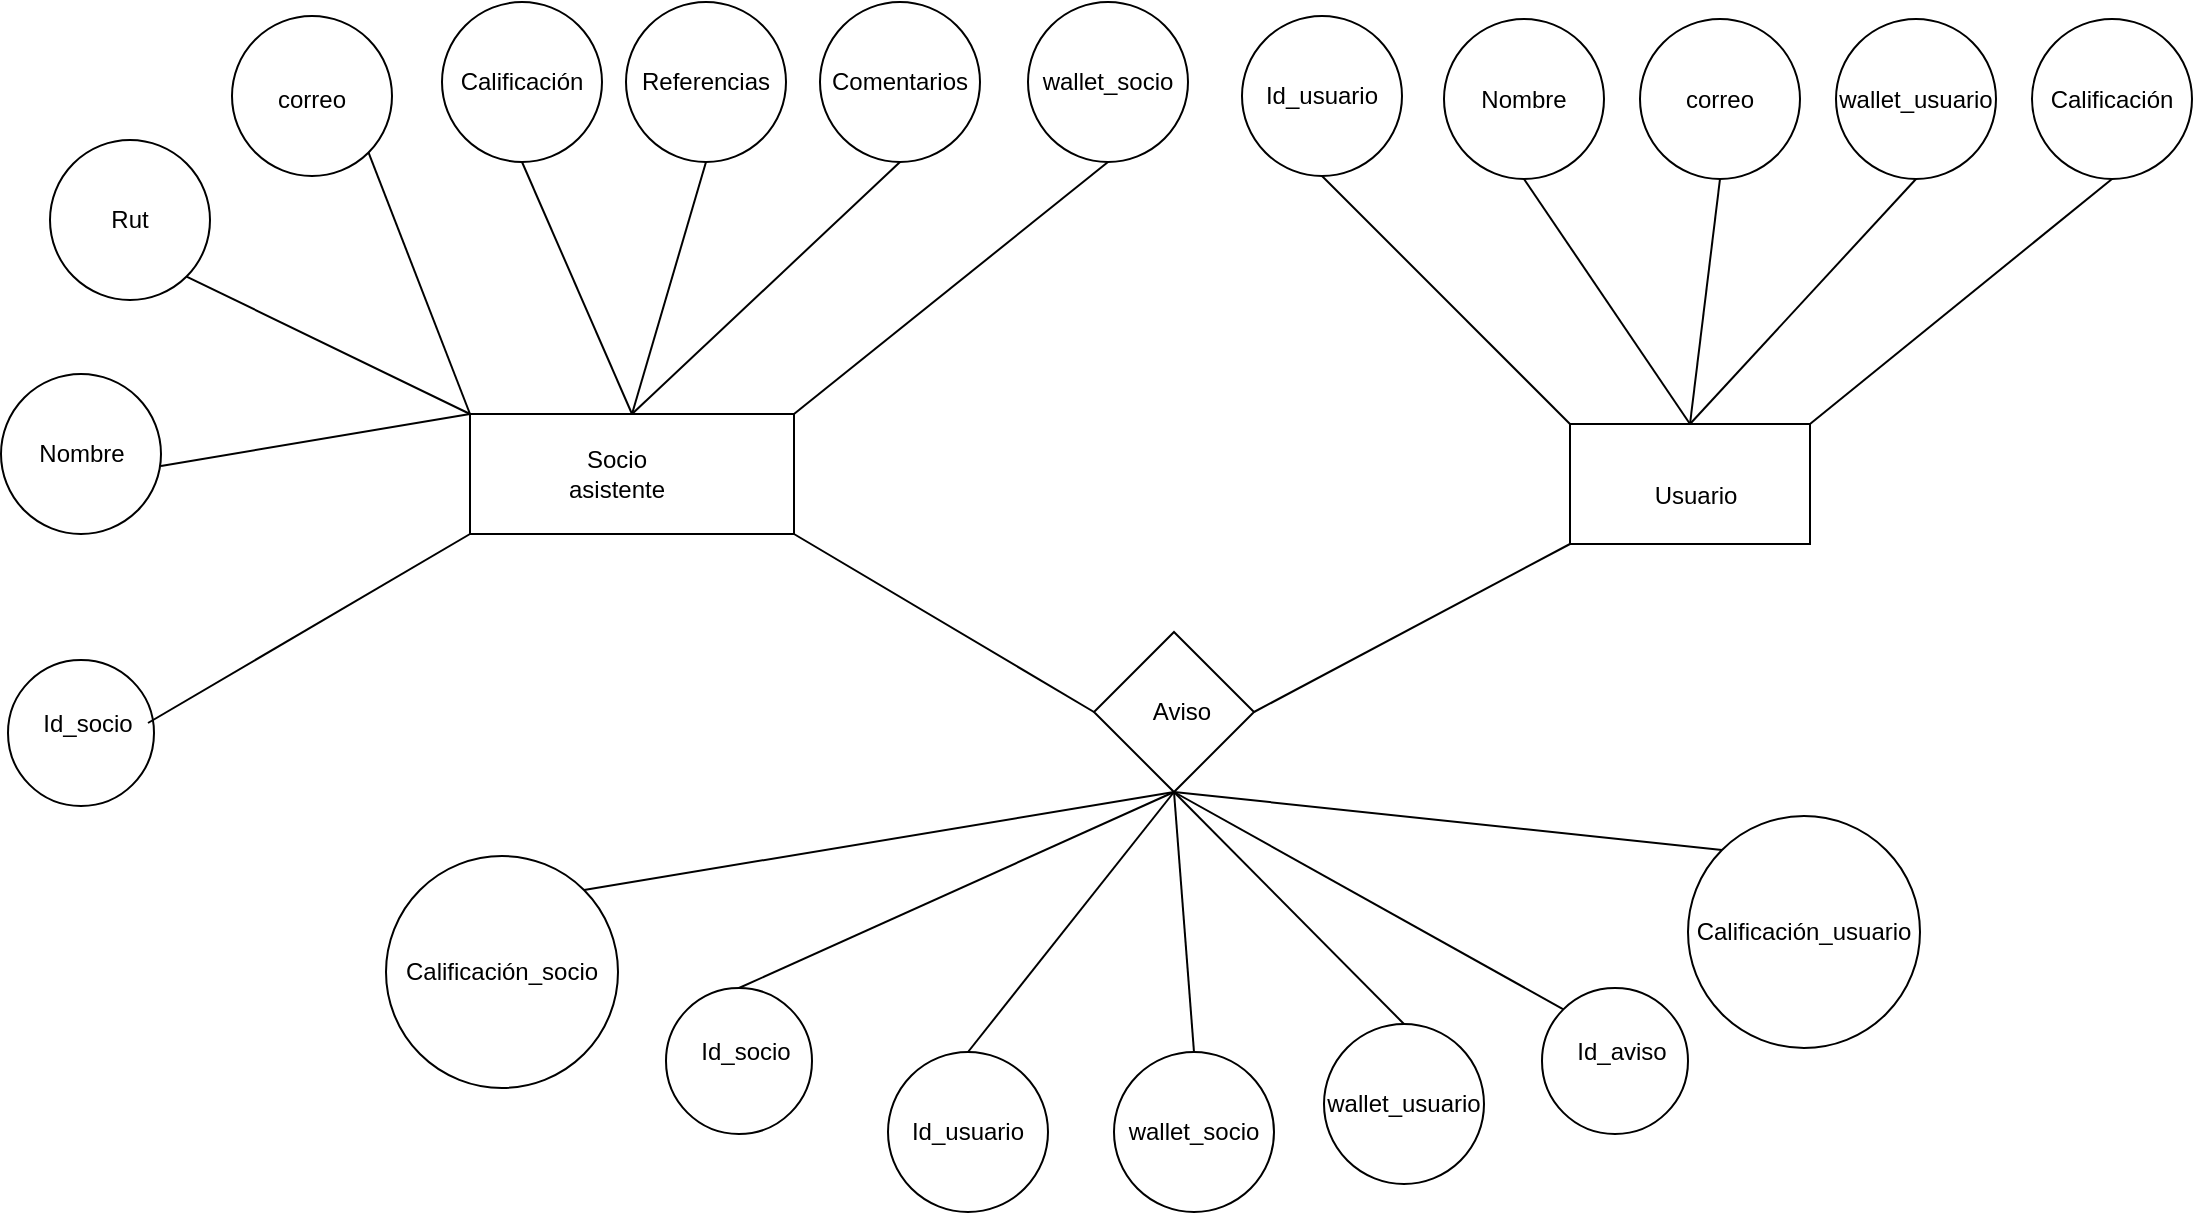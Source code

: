 <mxfile version="18.2.0" type="device" pages="3"><diagram id="zFGCB2-EuM0y7BqK65ce" name="Modelo conceptual"><mxGraphModel dx="1038" dy="551" grid="1" gridSize="7" guides="1" tooltips="1" connect="1" arrows="1" fold="1" page="1" pageScale="1" pageWidth="1169" pageHeight="827" math="0" shadow="0"><root><mxCell id="0"/><mxCell id="1" parent="0"/><mxCell id="Km9PcUhQayoPSk5Tn_w8-1" value="" style="rounded=0;whiteSpace=wrap;html=1;" parent="1" vertex="1"><mxGeometry x="280" y="213" width="162" height="60" as="geometry"/></mxCell><mxCell id="Km9PcUhQayoPSk5Tn_w8-2" value="Socio asistente" style="text;html=1;strokeColor=none;fillColor=none;align=center;verticalAlign=middle;whiteSpace=wrap;rounded=0;" parent="1" vertex="1"><mxGeometry x="329" y="228" width="49" height="30" as="geometry"/></mxCell><mxCell id="Km9PcUhQayoPSk5Tn_w8-3" value="" style="rounded=0;whiteSpace=wrap;html=1;" parent="1" vertex="1"><mxGeometry x="830" y="218" width="120" height="60" as="geometry"/></mxCell><mxCell id="Km9PcUhQayoPSk5Tn_w8-4" value="Usuario" style="text;html=1;strokeColor=none;fillColor=none;align=center;verticalAlign=middle;whiteSpace=wrap;rounded=0;" parent="1" vertex="1"><mxGeometry x="866" y="239" width="54" height="30" as="geometry"/></mxCell><mxCell id="Km9PcUhQayoPSk5Tn_w8-5" value="" style="rhombus;whiteSpace=wrap;html=1;" parent="1" vertex="1"><mxGeometry x="592" y="322" width="80" height="80" as="geometry"/></mxCell><mxCell id="Km9PcUhQayoPSk5Tn_w8-6" value="Aviso" style="text;html=1;strokeColor=none;fillColor=none;align=center;verticalAlign=middle;whiteSpace=wrap;rounded=0;" parent="1" vertex="1"><mxGeometry x="606" y="347" width="60" height="30" as="geometry"/></mxCell><mxCell id="Km9PcUhQayoPSk5Tn_w8-7" value="" style="ellipse;whiteSpace=wrap;html=1;aspect=fixed;" parent="1" vertex="1"><mxGeometry x="45.5" y="193" width="80" height="80" as="geometry"/></mxCell><mxCell id="Km9PcUhQayoPSk5Tn_w8-8" value="Nombre" style="text;html=1;strokeColor=none;fillColor=none;align=center;verticalAlign=middle;whiteSpace=wrap;rounded=0;" parent="1" vertex="1"><mxGeometry x="55.5" y="218" width="60" height="30" as="geometry"/></mxCell><mxCell id="Km9PcUhQayoPSk5Tn_w8-9" value="" style="ellipse;whiteSpace=wrap;html=1;aspect=fixed;" parent="1" vertex="1"><mxGeometry x="70" y="76" width="80" height="80" as="geometry"/></mxCell><mxCell id="Km9PcUhQayoPSk5Tn_w8-10" value="Rut" style="text;html=1;strokeColor=none;fillColor=none;align=center;verticalAlign=middle;whiteSpace=wrap;rounded=0;" parent="1" vertex="1"><mxGeometry x="80" y="101" width="60" height="30" as="geometry"/></mxCell><mxCell id="Km9PcUhQayoPSk5Tn_w8-11" value="" style="ellipse;whiteSpace=wrap;html=1;aspect=fixed;" parent="1" vertex="1"><mxGeometry x="49" y="336" width="73" height="73" as="geometry"/></mxCell><mxCell id="Km9PcUhQayoPSk5Tn_w8-12" value="Id_socio" style="text;html=1;strokeColor=none;fillColor=none;align=center;verticalAlign=middle;whiteSpace=wrap;rounded=0;" parent="1" vertex="1"><mxGeometry x="59" y="350" width="60" height="35" as="geometry"/></mxCell><mxCell id="Km9PcUhQayoPSk5Tn_w8-13" value="" style="ellipse;whiteSpace=wrap;html=1;aspect=fixed;" parent="1" vertex="1"><mxGeometry x="161" y="14" width="80" height="80" as="geometry"/></mxCell><mxCell id="Km9PcUhQayoPSk5Tn_w8-14" value="correo" style="text;html=1;strokeColor=none;fillColor=none;align=center;verticalAlign=middle;whiteSpace=wrap;rounded=0;" parent="1" vertex="1"><mxGeometry x="171" y="42" width="60" height="27" as="geometry"/></mxCell><mxCell id="Km9PcUhQayoPSk5Tn_w8-15" value="" style="ellipse;whiteSpace=wrap;html=1;aspect=fixed;" parent="1" vertex="1"><mxGeometry x="266" y="7" width="80" height="80" as="geometry"/></mxCell><mxCell id="Km9PcUhQayoPSk5Tn_w8-16" value="Calificación" style="text;html=1;strokeColor=none;fillColor=none;align=center;verticalAlign=middle;whiteSpace=wrap;rounded=0;" parent="1" vertex="1"><mxGeometry x="276" y="32" width="60" height="30" as="geometry"/></mxCell><mxCell id="Km9PcUhQayoPSk5Tn_w8-17" value="" style="ellipse;whiteSpace=wrap;html=1;aspect=fixed;" parent="1" vertex="1"><mxGeometry x="358" y="7" width="80" height="80" as="geometry"/></mxCell><mxCell id="Km9PcUhQayoPSk5Tn_w8-18" value="Referencias" style="text;html=1;strokeColor=none;fillColor=none;align=center;verticalAlign=middle;whiteSpace=wrap;rounded=0;" parent="1" vertex="1"><mxGeometry x="368" y="32" width="60" height="30" as="geometry"/></mxCell><mxCell id="Km9PcUhQayoPSk5Tn_w8-19" value="" style="ellipse;whiteSpace=wrap;html=1;aspect=fixed;" parent="1" vertex="1"><mxGeometry x="455" y="7" width="80" height="80" as="geometry"/></mxCell><mxCell id="Km9PcUhQayoPSk5Tn_w8-20" value="Comentarios" style="text;html=1;strokeColor=none;fillColor=none;align=center;verticalAlign=middle;whiteSpace=wrap;rounded=0;" parent="1" vertex="1"><mxGeometry x="465" y="32" width="60" height="30" as="geometry"/></mxCell><mxCell id="Km9PcUhQayoPSk5Tn_w8-21" value="" style="ellipse;whiteSpace=wrap;html=1;aspect=fixed;" parent="1" vertex="1"><mxGeometry x="666" y="14" width="80" height="80" as="geometry"/></mxCell><mxCell id="Km9PcUhQayoPSk5Tn_w8-22" value="Id_usuario" style="text;html=1;strokeColor=none;fillColor=none;align=center;verticalAlign=middle;whiteSpace=wrap;rounded=0;" parent="1" vertex="1"><mxGeometry x="676" y="39" width="60" height="30" as="geometry"/></mxCell><mxCell id="Km9PcUhQayoPSk5Tn_w8-23" value="" style="ellipse;whiteSpace=wrap;html=1;aspect=fixed;" parent="1" vertex="1"><mxGeometry x="767" y="15.5" width="80" height="80" as="geometry"/></mxCell><mxCell id="Km9PcUhQayoPSk5Tn_w8-24" value="Nombre" style="text;html=1;strokeColor=none;fillColor=none;align=center;verticalAlign=middle;whiteSpace=wrap;rounded=0;" parent="1" vertex="1"><mxGeometry x="777" y="40.5" width="60" height="30" as="geometry"/></mxCell><mxCell id="Km9PcUhQayoPSk5Tn_w8-25" value="" style="ellipse;whiteSpace=wrap;html=1;aspect=fixed;" parent="1" vertex="1"><mxGeometry x="865" y="15.5" width="80" height="80" as="geometry"/></mxCell><mxCell id="Km9PcUhQayoPSk5Tn_w8-26" value="correo" style="text;html=1;strokeColor=none;fillColor=none;align=center;verticalAlign=middle;whiteSpace=wrap;rounded=0;" parent="1" vertex="1"><mxGeometry x="875" y="40.5" width="60" height="30" as="geometry"/></mxCell><mxCell id="Km9PcUhQayoPSk5Tn_w8-27" value="" style="ellipse;whiteSpace=wrap;html=1;aspect=fixed;" parent="1" vertex="1"><mxGeometry x="559" y="7" width="80" height="80" as="geometry"/></mxCell><mxCell id="Km9PcUhQayoPSk5Tn_w8-28" value="wallet_socio" style="text;html=1;strokeColor=none;fillColor=none;align=center;verticalAlign=middle;whiteSpace=wrap;rounded=0;" parent="1" vertex="1"><mxGeometry x="569" y="32" width="60" height="30" as="geometry"/></mxCell><mxCell id="Km9PcUhQayoPSk5Tn_w8-29" value="" style="ellipse;whiteSpace=wrap;html=1;aspect=fixed;" parent="1" vertex="1"><mxGeometry x="963" y="15.5" width="80" height="80" as="geometry"/></mxCell><mxCell id="Km9PcUhQayoPSk5Tn_w8-30" value="wallet_usuario" style="text;html=1;strokeColor=none;fillColor=none;align=center;verticalAlign=middle;whiteSpace=wrap;rounded=0;" parent="1" vertex="1"><mxGeometry x="973" y="40.5" width="60" height="30" as="geometry"/></mxCell><mxCell id="Km9PcUhQayoPSk5Tn_w8-31" value="" style="ellipse;whiteSpace=wrap;html=1;aspect=fixed;" parent="1" vertex="1"><mxGeometry x="1061" y="15.5" width="80" height="80" as="geometry"/></mxCell><mxCell id="Km9PcUhQayoPSk5Tn_w8-32" value="Calificación" style="text;html=1;strokeColor=none;fillColor=none;align=center;verticalAlign=middle;whiteSpace=wrap;rounded=0;" parent="1" vertex="1"><mxGeometry x="1071" y="40.5" width="60" height="31" as="geometry"/></mxCell><mxCell id="Km9PcUhQayoPSk5Tn_w8-33" value="" style="endArrow=none;html=1;rounded=0;entryX=1;entryY=0.5;entryDx=0;entryDy=0;exitX=0;exitY=1;exitDx=0;exitDy=0;" parent="1" source="Km9PcUhQayoPSk5Tn_w8-3" target="Km9PcUhQayoPSk5Tn_w8-5" edge="1"><mxGeometry width="50" height="50" relative="1" as="geometry"><mxPoint x="553" y="456" as="sourcePoint"/><mxPoint x="603" y="406" as="targetPoint"/></mxGeometry></mxCell><mxCell id="Km9PcUhQayoPSk5Tn_w8-34" value="" style="endArrow=none;html=1;rounded=0;exitX=1;exitY=0.5;exitDx=0;exitDy=0;entryX=0;entryY=1;entryDx=0;entryDy=0;" parent="1" source="Km9PcUhQayoPSk5Tn_w8-12" target="Km9PcUhQayoPSk5Tn_w8-1" edge="1"><mxGeometry width="50" height="50" relative="1" as="geometry"><mxPoint x="210" y="274" as="sourcePoint"/><mxPoint x="260" y="224" as="targetPoint"/></mxGeometry></mxCell><mxCell id="Km9PcUhQayoPSk5Tn_w8-35" value="" style="endArrow=none;html=1;rounded=0;exitX=1;exitY=0.5;exitDx=0;exitDy=0;entryX=0;entryY=0;entryDx=0;entryDy=0;" parent="1" target="Km9PcUhQayoPSk5Tn_w8-1" edge="1"><mxGeometry width="50" height="50" relative="1" as="geometry"><mxPoint x="125.5" y="239" as="sourcePoint"/><mxPoint x="335.5" y="125.5" as="targetPoint"/></mxGeometry></mxCell><mxCell id="Km9PcUhQayoPSk5Tn_w8-36" value="" style="endArrow=none;html=1;rounded=0;exitX=1;exitY=1;exitDx=0;exitDy=0;entryX=0;entryY=0;entryDx=0;entryDy=0;" parent="1" source="Km9PcUhQayoPSk5Tn_w8-9" target="Km9PcUhQayoPSk5Tn_w8-1" edge="1"><mxGeometry width="50" height="50" relative="1" as="geometry"><mxPoint x="133.0" y="381.5" as="sourcePoint"/><mxPoint x="343" y="268" as="targetPoint"/></mxGeometry></mxCell><mxCell id="Km9PcUhQayoPSk5Tn_w8-37" value="" style="endArrow=none;html=1;rounded=0;exitX=1;exitY=1;exitDx=0;exitDy=0;entryX=0;entryY=0;entryDx=0;entryDy=0;" parent="1" source="Km9PcUhQayoPSk5Tn_w8-13" target="Km9PcUhQayoPSk5Tn_w8-1" edge="1"><mxGeometry width="50" height="50" relative="1" as="geometry"><mxPoint x="140.0" y="388.5" as="sourcePoint"/><mxPoint x="350" y="275" as="targetPoint"/></mxGeometry></mxCell><mxCell id="Km9PcUhQayoPSk5Tn_w8-39" value="" style="endArrow=none;html=1;rounded=0;exitX=0.5;exitY=1;exitDx=0;exitDy=0;entryX=0.5;entryY=0;entryDx=0;entryDy=0;" parent="1" source="Km9PcUhQayoPSk5Tn_w8-15" target="Km9PcUhQayoPSk5Tn_w8-1" edge="1"><mxGeometry width="50" height="50" relative="1" as="geometry"><mxPoint x="147.0" y="395.5" as="sourcePoint"/><mxPoint x="357" y="282" as="targetPoint"/></mxGeometry></mxCell><mxCell id="Km9PcUhQayoPSk5Tn_w8-40" value="" style="endArrow=none;html=1;rounded=0;exitX=0.5;exitY=0;exitDx=0;exitDy=0;entryX=0.5;entryY=1;entryDx=0;entryDy=0;" parent="1" source="Km9PcUhQayoPSk5Tn_w8-1" target="Km9PcUhQayoPSk5Tn_w8-17" edge="1"><mxGeometry width="50" height="50" relative="1" as="geometry"><mxPoint x="154.0" y="402.5" as="sourcePoint"/><mxPoint x="364" y="289" as="targetPoint"/></mxGeometry></mxCell><mxCell id="Km9PcUhQayoPSk5Tn_w8-41" value="" style="endArrow=none;html=1;rounded=0;exitX=0.5;exitY=0;exitDx=0;exitDy=0;entryX=0.5;entryY=1;entryDx=0;entryDy=0;" parent="1" source="Km9PcUhQayoPSk5Tn_w8-1" target="Km9PcUhQayoPSk5Tn_w8-19" edge="1"><mxGeometry width="50" height="50" relative="1" as="geometry"><mxPoint x="161.0" y="409.5" as="sourcePoint"/><mxPoint x="371" y="296" as="targetPoint"/></mxGeometry></mxCell><mxCell id="Km9PcUhQayoPSk5Tn_w8-42" value="" style="endArrow=none;html=1;rounded=0;exitX=1;exitY=0;exitDx=0;exitDy=0;entryX=0.5;entryY=1;entryDx=0;entryDy=0;" parent="1" source="Km9PcUhQayoPSk5Tn_w8-1" target="Km9PcUhQayoPSk5Tn_w8-27" edge="1"><mxGeometry width="50" height="50" relative="1" as="geometry"><mxPoint x="168.0" y="416.5" as="sourcePoint"/><mxPoint x="378" y="303" as="targetPoint"/></mxGeometry></mxCell><mxCell id="Km9PcUhQayoPSk5Tn_w8-43" value="" style="endArrow=none;html=1;rounded=0;exitX=0;exitY=0.5;exitDx=0;exitDy=0;entryX=1;entryY=1;entryDx=0;entryDy=0;" parent="1" source="Km9PcUhQayoPSk5Tn_w8-5" target="Km9PcUhQayoPSk5Tn_w8-1" edge="1"><mxGeometry width="50" height="50" relative="1" as="geometry"><mxPoint x="175.0" y="423.5" as="sourcePoint"/><mxPoint x="385" y="310" as="targetPoint"/></mxGeometry></mxCell><mxCell id="Km9PcUhQayoPSk5Tn_w8-45" value="" style="endArrow=none;html=1;rounded=0;exitX=0.5;exitY=1;exitDx=0;exitDy=0;entryX=1;entryY=0;entryDx=0;entryDy=0;" parent="1" source="Km9PcUhQayoPSk5Tn_w8-31" target="Km9PcUhQayoPSk5Tn_w8-3" edge="1"><mxGeometry width="50" height="50" relative="1" as="geometry"><mxPoint x="1088" y="238" as="sourcePoint"/><mxPoint x="1005" y="137" as="targetPoint"/></mxGeometry></mxCell><mxCell id="Km9PcUhQayoPSk5Tn_w8-46" value="" style="endArrow=none;html=1;rounded=0;exitX=0.5;exitY=1;exitDx=0;exitDy=0;entryX=0;entryY=0;entryDx=0;entryDy=0;" parent="1" source="Km9PcUhQayoPSk5Tn_w8-21" target="Km9PcUhQayoPSk5Tn_w8-3" edge="1"><mxGeometry width="50" height="50" relative="1" as="geometry"><mxPoint x="763" y="207" as="sourcePoint"/><mxPoint x="833" y="133" as="targetPoint"/></mxGeometry></mxCell><mxCell id="Km9PcUhQayoPSk5Tn_w8-47" value="" style="endArrow=none;html=1;rounded=0;exitX=0.5;exitY=1;exitDx=0;exitDy=0;entryX=0.5;entryY=0;entryDx=0;entryDy=0;" parent="1" source="Km9PcUhQayoPSk5Tn_w8-29" target="Km9PcUhQayoPSk5Tn_w8-3" edge="1"><mxGeometry width="50" height="50" relative="1" as="geometry"><mxPoint x="983" y="293" as="sourcePoint"/><mxPoint x="896" y="126" as="targetPoint"/></mxGeometry></mxCell><mxCell id="Km9PcUhQayoPSk5Tn_w8-48" value="" style="endArrow=none;html=1;rounded=0;exitX=0.5;exitY=1;exitDx=0;exitDy=0;entryX=0.5;entryY=0;entryDx=0;entryDy=0;" parent="1" source="Km9PcUhQayoPSk5Tn_w8-23" target="Km9PcUhQayoPSk5Tn_w8-3" edge="1"><mxGeometry width="50" height="50" relative="1" as="geometry"><mxPoint x="620" y="255" as="sourcePoint"/><mxPoint x="537" y="154" as="targetPoint"/></mxGeometry></mxCell><mxCell id="Km9PcUhQayoPSk5Tn_w8-49" value="" style="endArrow=none;html=1;rounded=0;entryX=0.5;entryY=1;entryDx=0;entryDy=0;exitX=0.5;exitY=0;exitDx=0;exitDy=0;" parent="1" source="Km9PcUhQayoPSk5Tn_w8-3" target="Km9PcUhQayoPSk5Tn_w8-25" edge="1"><mxGeometry width="50" height="50" relative="1" as="geometry"><mxPoint x="890" y="126" as="sourcePoint"/><mxPoint x="558" as="targetPoint"/></mxGeometry></mxCell><mxCell id="Km9PcUhQayoPSk5Tn_w8-53" value="" style="ellipse;whiteSpace=wrap;html=1;aspect=fixed;" parent="1" vertex="1"><mxGeometry x="378" y="500" width="73" height="73" as="geometry"/></mxCell><mxCell id="Km9PcUhQayoPSk5Tn_w8-54" value="Id_socio" style="text;html=1;strokeColor=none;fillColor=none;align=center;verticalAlign=middle;whiteSpace=wrap;rounded=0;" parent="1" vertex="1"><mxGeometry x="388" y="514" width="60" height="35" as="geometry"/></mxCell><mxCell id="Km9PcUhQayoPSk5Tn_w8-57" value="" style="ellipse;whiteSpace=wrap;html=1;aspect=fixed;" parent="1" vertex="1"><mxGeometry x="489" y="532" width="80" height="80" as="geometry"/></mxCell><mxCell id="Km9PcUhQayoPSk5Tn_w8-58" value="Id_usuario" style="text;html=1;strokeColor=none;fillColor=none;align=center;verticalAlign=middle;whiteSpace=wrap;rounded=0;" parent="1" vertex="1"><mxGeometry x="499" y="557" width="60" height="30" as="geometry"/></mxCell><mxCell id="Km9PcUhQayoPSk5Tn_w8-59" value="" style="ellipse;whiteSpace=wrap;html=1;aspect=fixed;" parent="1" vertex="1"><mxGeometry x="602" y="532" width="80" height="80" as="geometry"/></mxCell><mxCell id="Km9PcUhQayoPSk5Tn_w8-60" value="wallet_socio" style="text;html=1;strokeColor=none;fillColor=none;align=center;verticalAlign=middle;whiteSpace=wrap;rounded=0;" parent="1" vertex="1"><mxGeometry x="612" y="557" width="60" height="30" as="geometry"/></mxCell><mxCell id="Km9PcUhQayoPSk5Tn_w8-63" value="" style="ellipse;whiteSpace=wrap;html=1;aspect=fixed;" parent="1" vertex="1"><mxGeometry x="707" y="518" width="80" height="80" as="geometry"/></mxCell><mxCell id="Km9PcUhQayoPSk5Tn_w8-64" value="wallet_usuario" style="text;html=1;strokeColor=none;fillColor=none;align=center;verticalAlign=middle;whiteSpace=wrap;rounded=0;" parent="1" vertex="1"><mxGeometry x="717" y="543" width="60" height="30" as="geometry"/></mxCell><mxCell id="Km9PcUhQayoPSk5Tn_w8-65" value="" style="ellipse;whiteSpace=wrap;html=1;aspect=fixed;" parent="1" vertex="1"><mxGeometry x="889" y="414" width="116" height="116" as="geometry"/></mxCell><mxCell id="Km9PcUhQayoPSk5Tn_w8-66" value="Calificación_usuario" style="text;html=1;strokeColor=none;fillColor=none;align=center;verticalAlign=middle;whiteSpace=wrap;rounded=0;" parent="1" vertex="1"><mxGeometry x="917" y="457" width="60" height="30" as="geometry"/></mxCell><mxCell id="Km9PcUhQayoPSk5Tn_w8-68" value="" style="ellipse;whiteSpace=wrap;html=1;aspect=fixed;" parent="1" vertex="1"><mxGeometry x="238" y="434" width="116" height="116" as="geometry"/></mxCell><mxCell id="Km9PcUhQayoPSk5Tn_w8-69" value="Calificación_socio" style="text;html=1;strokeColor=none;fillColor=none;align=center;verticalAlign=middle;whiteSpace=wrap;rounded=0;" parent="1" vertex="1"><mxGeometry x="266" y="477" width="60" height="30" as="geometry"/></mxCell><mxCell id="Km9PcUhQayoPSk5Tn_w8-71" value="" style="endArrow=none;html=1;rounded=0;exitX=0.5;exitY=1;exitDx=0;exitDy=0;entryX=1;entryY=0;entryDx=0;entryDy=0;" parent="1" source="Km9PcUhQayoPSk5Tn_w8-5" target="Km9PcUhQayoPSk5Tn_w8-68" edge="1"><mxGeometry width="50" height="50" relative="1" as="geometry"><mxPoint x="599" y="369" as="sourcePoint"/><mxPoint x="449" y="280" as="targetPoint"/></mxGeometry></mxCell><mxCell id="Km9PcUhQayoPSk5Tn_w8-72" value="" style="endArrow=none;html=1;rounded=0;exitX=0.5;exitY=1;exitDx=0;exitDy=0;entryX=0.5;entryY=0;entryDx=0;entryDy=0;" parent="1" source="Km9PcUhQayoPSk5Tn_w8-5" target="Km9PcUhQayoPSk5Tn_w8-53" edge="1"><mxGeometry width="50" height="50" relative="1" as="geometry"><mxPoint x="639" y="409" as="sourcePoint"/><mxPoint x="344.012" y="457.988" as="targetPoint"/></mxGeometry></mxCell><mxCell id="Km9PcUhQayoPSk5Tn_w8-73" value="" style="endArrow=none;html=1;rounded=0;exitX=0.5;exitY=1;exitDx=0;exitDy=0;entryX=0.5;entryY=0;entryDx=0;entryDy=0;" parent="1" source="Km9PcUhQayoPSk5Tn_w8-5" target="Km9PcUhQayoPSk5Tn_w8-57" edge="1"><mxGeometry width="50" height="50" relative="1" as="geometry"><mxPoint x="646" y="416" as="sourcePoint"/><mxPoint x="351.012" y="464.988" as="targetPoint"/></mxGeometry></mxCell><mxCell id="Km9PcUhQayoPSk5Tn_w8-74" value="" style="endArrow=none;html=1;rounded=0;exitX=0.5;exitY=1;exitDx=0;exitDy=0;entryX=0.5;entryY=0;entryDx=0;entryDy=0;" parent="1" source="Km9PcUhQayoPSk5Tn_w8-5" target="Km9PcUhQayoPSk5Tn_w8-59" edge="1"><mxGeometry width="50" height="50" relative="1" as="geometry"><mxPoint x="653" y="423" as="sourcePoint"/><mxPoint x="358.012" y="471.988" as="targetPoint"/></mxGeometry></mxCell><mxCell id="Km9PcUhQayoPSk5Tn_w8-75" value="" style="endArrow=none;html=1;rounded=0;exitX=0.5;exitY=1;exitDx=0;exitDy=0;entryX=0.5;entryY=0;entryDx=0;entryDy=0;" parent="1" source="Km9PcUhQayoPSk5Tn_w8-5" target="Km9PcUhQayoPSk5Tn_w8-63" edge="1"><mxGeometry width="50" height="50" relative="1" as="geometry"><mxPoint x="660" y="430" as="sourcePoint"/><mxPoint x="365.012" y="478.988" as="targetPoint"/></mxGeometry></mxCell><mxCell id="Km9PcUhQayoPSk5Tn_w8-76" value="" style="endArrow=none;html=1;rounded=0;exitX=0.5;exitY=1;exitDx=0;exitDy=0;entryX=0;entryY=0;entryDx=0;entryDy=0;" parent="1" source="Km9PcUhQayoPSk5Tn_w8-5" target="Km9PcUhQayoPSk5Tn_w8-65" edge="1"><mxGeometry width="50" height="50" relative="1" as="geometry"><mxPoint x="667" y="437" as="sourcePoint"/><mxPoint x="372.012" y="485.988" as="targetPoint"/></mxGeometry></mxCell><mxCell id="xIq8UvegGmkgkSqI7bX8-1" value="" style="ellipse;whiteSpace=wrap;html=1;aspect=fixed;" parent="1" vertex="1"><mxGeometry x="816" y="500" width="73" height="73" as="geometry"/></mxCell><mxCell id="xIq8UvegGmkgkSqI7bX8-2" value="Id_aviso" style="text;html=1;strokeColor=none;fillColor=none;align=center;verticalAlign=middle;whiteSpace=wrap;rounded=0;" parent="1" vertex="1"><mxGeometry x="826" y="514" width="60" height="35" as="geometry"/></mxCell><mxCell id="xIq8UvegGmkgkSqI7bX8-3" value="" style="endArrow=none;html=1;rounded=0;exitX=0.5;exitY=1;exitDx=0;exitDy=0;entryX=0;entryY=0;entryDx=0;entryDy=0;" parent="1" source="Km9PcUhQayoPSk5Tn_w8-5" target="xIq8UvegGmkgkSqI7bX8-1" edge="1"><mxGeometry width="50" height="50" relative="1" as="geometry"><mxPoint x="639" y="409" as="sourcePoint"/><mxPoint x="754" y="525" as="targetPoint"/></mxGeometry></mxCell></root></mxGraphModel></diagram><diagram id="Lrnmqssg0lvkTbvp5pA9" name="Modelo lógico"><mxGraphModel dx="865" dy="459" grid="1" gridSize="7" guides="1" tooltips="1" connect="1" arrows="1" fold="1" page="1" pageScale="1" pageWidth="1169" pageHeight="827" math="0" shadow="0"><root><mxCell id="0"/><mxCell id="1" parent="0"/><mxCell id="hyJ9Ys346vDDkdrbuarc-25" style="edgeStyle=orthogonalEdgeStyle;rounded=0;orthogonalLoop=1;jettySize=auto;html=1;exitX=1;exitY=0.25;exitDx=0;exitDy=0;entryX=0;entryY=0;entryDx=0;entryDy=0;" edge="1" parent="1" source="hyJ9Ys346vDDkdrbuarc-26" target="hyJ9Ys346vDDkdrbuarc-38"><mxGeometry relative="1" as="geometry"><Array as="points"><mxPoint x="336" y="144"/><mxPoint x="336" y="240"/></Array></mxGeometry></mxCell><mxCell id="hyJ9Ys346vDDkdrbuarc-26" value="&lt;div style=&quot;text-align: left;&quot;&gt;&lt;span style=&quot;background-color: initial;&quot;&gt;&lt;br&gt;&lt;/span&gt;&lt;/div&gt;&lt;div style=&quot;text-align: left;&quot;&gt;&lt;span style=&quot;background-color: initial;&quot;&gt;id_socio&lt;/span&gt;&lt;/div&gt;&lt;div style=&quot;text-align: left;&quot;&gt;&lt;span style=&quot;background-color: initial;&quot;&gt;nombre&lt;/span&gt;&lt;/div&gt;&lt;div style=&quot;text-align: left;&quot;&gt;&lt;span style=&quot;background-color: initial;&quot;&gt;rut&lt;/span&gt;&lt;/div&gt;&lt;div style=&quot;text-align: left;&quot;&gt;&lt;span style=&quot;background-color: initial;&quot;&gt;correo&lt;/span&gt;&lt;/div&gt;&lt;div style=&quot;text-align: left;&quot;&gt;calificacion&lt;/div&gt;&lt;div style=&quot;text-align: left;&quot;&gt;referencias&lt;/div&gt;&lt;div style=&quot;text-align: left;&quot;&gt;comentarios&lt;/div&gt;&lt;div style=&quot;text-align: left;&quot;&gt;wallet_socio&lt;/div&gt;" style="shape=internalStorage;whiteSpace=wrap;html=1;backgroundOutline=1;" vertex="1" parent="1"><mxGeometry x="77" y="107.5" width="126" height="144.5" as="geometry"/></mxCell><mxCell id="hyJ9Ys346vDDkdrbuarc-27" value="socio_asistente" style="text;html=1;strokeColor=none;fillColor=none;align=center;verticalAlign=middle;whiteSpace=wrap;rounded=0;" vertex="1" parent="1"><mxGeometry x="116" y="100.5" width="60" height="30" as="geometry"/></mxCell><mxCell id="hyJ9Ys346vDDkdrbuarc-28" value="PK" style="text;html=1;strokeColor=none;fillColor=none;align=center;verticalAlign=middle;whiteSpace=wrap;rounded=0;" vertex="1" parent="1"><mxGeometry x="56" y="121.5" width="60" height="30" as="geometry"/></mxCell><mxCell id="hyJ9Ys346vDDkdrbuarc-29" style="edgeStyle=orthogonalEdgeStyle;rounded=0;orthogonalLoop=1;jettySize=auto;html=1;exitX=1;exitY=0.25;exitDx=0;exitDy=0;entryX=0;entryY=0.5;entryDx=0;entryDy=0;" edge="1" parent="1" source="hyJ9Ys346vDDkdrbuarc-30" target="hyJ9Ys346vDDkdrbuarc-42"><mxGeometry relative="1" as="geometry"/></mxCell><mxCell id="hyJ9Ys346vDDkdrbuarc-30" value="&lt;div style=&quot;text-align: left;&quot;&gt;&lt;span style=&quot;background-color: initial;&quot;&gt;id_aviso&lt;/span&gt;&lt;br&gt;&lt;/div&gt;&lt;div style=&quot;text-align: left;&quot;&gt;id_socio&lt;/div&gt;&lt;div style=&quot;text-align: left;&quot;&gt;id_usuario&lt;/div&gt;&lt;div style=&quot;text-align: left;&quot;&gt;titulo&lt;/div&gt;&lt;div style=&quot;text-align: left;&quot;&gt;descripción&lt;/div&gt;&lt;div style=&quot;text-align: left;&quot;&gt;categoria&lt;/div&gt;" style="shape=internalStorage;whiteSpace=wrap;html=1;backgroundOutline=1;" vertex="1" parent="1"><mxGeometry x="406" y="196" width="119" height="133" as="geometry"/></mxCell><mxCell id="hyJ9Ys346vDDkdrbuarc-31" value="aviso" style="text;html=1;strokeColor=none;fillColor=none;align=center;verticalAlign=middle;whiteSpace=wrap;rounded=0;" vertex="1" parent="1"><mxGeometry x="435.5" y="189" width="60" height="30" as="geometry"/></mxCell><mxCell id="hyJ9Ys346vDDkdrbuarc-32" value="PK" style="text;html=1;strokeColor=none;fillColor=none;align=center;verticalAlign=middle;whiteSpace=wrap;rounded=0;" vertex="1" parent="1"><mxGeometry x="385" y="210" width="60" height="30" as="geometry"/></mxCell><mxCell id="hyJ9Ys346vDDkdrbuarc-33" style="edgeStyle=orthogonalEdgeStyle;rounded=0;orthogonalLoop=1;jettySize=auto;html=1;exitX=1;exitY=0.25;exitDx=0;exitDy=0;entryX=0;entryY=0.5;entryDx=0;entryDy=0;" edge="1" parent="1" source="hyJ9Ys346vDDkdrbuarc-34" target="hyJ9Ys346vDDkdrbuarc-38"><mxGeometry relative="1" as="geometry"/></mxCell><mxCell id="hyJ9Ys346vDDkdrbuarc-34" value="&lt;div style=&quot;text-align: left;&quot;&gt;&lt;span style=&quot;background-color: initial;&quot;&gt;id_usuario&lt;/span&gt;&lt;br&gt;&lt;/div&gt;&lt;div style=&quot;text-align: left;&quot;&gt;&lt;span style=&quot;background-color: initial;&quot;&gt;nombre&lt;/span&gt;&lt;/div&gt;&lt;div style=&quot;text-align: left;&quot;&gt;&lt;span style=&quot;background-color: initial;&quot;&gt;correo&lt;/span&gt;&lt;/div&gt;&lt;div style=&quot;text-align: left;&quot;&gt;calificacion&lt;/div&gt;&lt;div style=&quot;text-align: left;&quot;&gt;wallet_usuario&lt;/div&gt;&lt;div style=&quot;text-align: left;&quot;&gt;&lt;br&gt;&lt;/div&gt;" style="shape=internalStorage;whiteSpace=wrap;html=1;backgroundOutline=1;" vertex="1" parent="1"><mxGeometry x="109" y="378" width="136" height="133" as="geometry"/></mxCell><mxCell id="hyJ9Ys346vDDkdrbuarc-35" value="usuario" style="text;html=1;strokeColor=none;fillColor=none;align=center;verticalAlign=middle;whiteSpace=wrap;rounded=0;" vertex="1" parent="1"><mxGeometry x="147" y="371" width="60" height="30" as="geometry"/></mxCell><mxCell id="hyJ9Ys346vDDkdrbuarc-36" value="PK" style="text;html=1;strokeColor=none;fillColor=none;align=center;verticalAlign=middle;whiteSpace=wrap;rounded=0;" vertex="1" parent="1"><mxGeometry x="91" y="392" width="60" height="30" as="geometry"/></mxCell><mxCell id="hyJ9Ys346vDDkdrbuarc-37" value="FK" style="text;html=1;strokeColor=none;fillColor=none;align=center;verticalAlign=middle;whiteSpace=wrap;rounded=0;" vertex="1" parent="1"><mxGeometry x="385" y="224.5" width="60" height="30" as="geometry"/></mxCell><mxCell id="hyJ9Ys346vDDkdrbuarc-38" value="FK" style="text;html=1;strokeColor=none;fillColor=none;align=center;verticalAlign=middle;whiteSpace=wrap;rounded=0;" vertex="1" parent="1"><mxGeometry x="402.5" y="240" width="25" height="30" as="geometry"/></mxCell><mxCell id="hyJ9Ys346vDDkdrbuarc-39" value="&lt;div style=&quot;text-align: left;&quot;&gt;&lt;span style=&quot;background-color: initial;&quot;&gt;id_transaccion&lt;/span&gt;&lt;/div&gt;&lt;div style=&quot;text-align: left;&quot;&gt;id_aviso&lt;span style=&quot;background-color: initial;&quot;&gt;&lt;br&gt;&lt;/span&gt;&lt;/div&gt;&lt;div style=&quot;text-align: left;&quot;&gt;&lt;span style=&quot;background-color: initial;&quot;&gt;id_usuario&lt;/span&gt;&lt;br&gt;&lt;/div&gt;&lt;div style=&quot;text-align: left;&quot;&gt;id_socio&lt;/div&gt;&lt;div style=&quot;text-align: left;&quot;&gt;wallet_socio&lt;/div&gt;&lt;div style=&quot;text-align: left;&quot;&gt;wallet_usuario&lt;/div&gt;&lt;div style=&quot;text-align: left;&quot;&gt;calificacion_socio&lt;/div&gt;&lt;div style=&quot;text-align: left;&quot;&gt;calificacion_usuario&lt;/div&gt;" style="shape=internalStorage;whiteSpace=wrap;html=1;backgroundOutline=1;" vertex="1" parent="1"><mxGeometry x="665" y="182" width="161" height="161" as="geometry"/></mxCell><mxCell id="hyJ9Ys346vDDkdrbuarc-40" value="transanccion" style="text;html=1;strokeColor=none;fillColor=none;align=center;verticalAlign=middle;whiteSpace=wrap;rounded=0;" vertex="1" parent="1"><mxGeometry x="721" y="175" width="60" height="30" as="geometry"/></mxCell><mxCell id="hyJ9Ys346vDDkdrbuarc-41" value="PK" style="text;html=1;strokeColor=none;fillColor=none;align=center;verticalAlign=middle;whiteSpace=wrap;rounded=0;" vertex="1" parent="1"><mxGeometry x="665" y="196" width="25" height="30" as="geometry"/></mxCell><mxCell id="hyJ9Ys346vDDkdrbuarc-42" value="FK" style="text;html=1;strokeColor=none;fillColor=none;align=center;verticalAlign=middle;whiteSpace=wrap;rounded=0;" vertex="1" parent="1"><mxGeometry x="665" y="210" width="25" height="30" as="geometry"/></mxCell><mxCell id="hyJ9Ys346vDDkdrbuarc-43" value="FK" style="text;html=1;strokeColor=none;fillColor=none;align=center;verticalAlign=middle;whiteSpace=wrap;rounded=0;" vertex="1" parent="1"><mxGeometry x="665" y="226" width="25" height="30" as="geometry"/></mxCell><mxCell id="hyJ9Ys346vDDkdrbuarc-44" value="FK" style="text;html=1;strokeColor=none;fillColor=none;align=center;verticalAlign=middle;whiteSpace=wrap;rounded=0;" vertex="1" parent="1"><mxGeometry x="665" y="240" width="25" height="30" as="geometry"/></mxCell><mxCell id="hyJ9Ys346vDDkdrbuarc-45" value="FK" style="text;html=1;strokeColor=none;fillColor=none;align=center;verticalAlign=middle;whiteSpace=wrap;rounded=0;" vertex="1" parent="1"><mxGeometry x="665" y="256" width="25" height="30" as="geometry"/></mxCell><mxCell id="hyJ9Ys346vDDkdrbuarc-46" value="FK" style="text;html=1;strokeColor=none;fillColor=none;align=center;verticalAlign=middle;whiteSpace=wrap;rounded=0;" vertex="1" parent="1"><mxGeometry x="665" y="270" width="25" height="30" as="geometry"/></mxCell><mxCell id="hyJ9Ys346vDDkdrbuarc-47" value="FK" style="text;html=1;strokeColor=none;fillColor=none;align=center;verticalAlign=middle;whiteSpace=wrap;rounded=0;" vertex="1" parent="1"><mxGeometry x="665" y="286" width="25" height="30" as="geometry"/></mxCell><mxCell id="hyJ9Ys346vDDkdrbuarc-48" value="FK" style="text;html=1;strokeColor=none;fillColor=none;align=center;verticalAlign=middle;whiteSpace=wrap;rounded=0;" vertex="1" parent="1"><mxGeometry x="665" y="300" width="25" height="30" as="geometry"/></mxCell></root></mxGraphModel></diagram><diagram id="Nm6XcNZwVrQODSYF_mVA" name="Modelo físico"><mxGraphModel dx="1038" dy="487" grid="1" gridSize="7" guides="1" tooltips="1" connect="1" arrows="1" fold="1" page="1" pageScale="1" pageWidth="1169" pageHeight="827" math="0" shadow="0"><root><mxCell id="0"/><mxCell id="1" parent="0"/><mxCell id="Y_4fRodB3MNM_fgG6MPg-21" style="edgeStyle=orthogonalEdgeStyle;rounded=0;orthogonalLoop=1;jettySize=auto;html=1;exitX=1;exitY=0.25;exitDx=0;exitDy=0;entryX=0;entryY=0;entryDx=0;entryDy=0;" edge="1" parent="1" source="FXJOzS5rqonISaJEn5sx-2" target="FXJOzS5rqonISaJEn5sx-13"><mxGeometry relative="1" as="geometry"><Array as="points"><mxPoint x="329" y="137"/><mxPoint x="329" y="233"/></Array></mxGeometry></mxCell><mxCell id="FXJOzS5rqonISaJEn5sx-2" value="&lt;div style=&quot;text-align: left;&quot;&gt;&lt;span style=&quot;background-color: initial;&quot;&gt;&lt;br&gt;&lt;/span&gt;&lt;/div&gt;&lt;div style=&quot;text-align: left;&quot;&gt;&lt;span style=&quot;background-color: initial;&quot;&gt;id_socio VARCHAR&lt;/span&gt;&lt;/div&gt;&lt;div style=&quot;text-align: left;&quot;&gt;&lt;span style=&quot;background-color: initial;&quot;&gt;nombre VARCHAR&lt;/span&gt;&lt;/div&gt;&lt;div style=&quot;text-align: left;&quot;&gt;&lt;span style=&quot;background-color: initial;&quot;&gt;rut VARCHAR&lt;/span&gt;&lt;/div&gt;&lt;div style=&quot;text-align: left;&quot;&gt;&lt;span style=&quot;background-color: initial;&quot;&gt;correo VARCHAR&lt;/span&gt;&lt;/div&gt;&lt;div style=&quot;text-align: left;&quot;&gt;calificacion INT&lt;/div&gt;&lt;div style=&quot;text-align: left;&quot;&gt;referencias VARCHAR&lt;/div&gt;&lt;div style=&quot;text-align: left;&quot;&gt;comentarios VARCHAR&lt;/div&gt;&lt;div style=&quot;text-align: left;&quot;&gt;wallet_socio FLOAT&lt;/div&gt;" style="shape=internalStorage;whiteSpace=wrap;html=1;backgroundOutline=1;" parent="1" vertex="1"><mxGeometry x="70" y="100.5" width="182" height="147" as="geometry"/></mxCell><mxCell id="FXJOzS5rqonISaJEn5sx-3" value="socio_asistente" style="text;html=1;strokeColor=none;fillColor=none;align=center;verticalAlign=middle;whiteSpace=wrap;rounded=0;" parent="1" vertex="1"><mxGeometry x="131" y="93.5" width="60" height="30" as="geometry"/></mxCell><mxCell id="FXJOzS5rqonISaJEn5sx-4" value="PK" style="text;html=1;strokeColor=none;fillColor=none;align=center;verticalAlign=middle;whiteSpace=wrap;rounded=0;" parent="1" vertex="1"><mxGeometry x="49" y="114.5" width="60" height="30" as="geometry"/></mxCell><mxCell id="Y_4fRodB3MNM_fgG6MPg-23" style="edgeStyle=orthogonalEdgeStyle;rounded=0;orthogonalLoop=1;jettySize=auto;html=1;exitX=1;exitY=0.25;exitDx=0;exitDy=0;entryX=0;entryY=0.5;entryDx=0;entryDy=0;" edge="1" parent="1" source="FXJOzS5rqonISaJEn5sx-5" target="Y_4fRodB3MNM_fgG6MPg-14"><mxGeometry relative="1" as="geometry"/></mxCell><mxCell id="FXJOzS5rqonISaJEn5sx-5" value="&lt;div style=&quot;text-align: left;&quot;&gt;&lt;span style=&quot;background-color: initial;&quot;&gt;id_aviso VARCHAR&lt;/span&gt;&lt;br&gt;&lt;/div&gt;&lt;div style=&quot;text-align: left;&quot;&gt;id_socio VARCHAR&lt;/div&gt;&lt;div style=&quot;text-align: left;&quot;&gt;id_usuario VARCHAR&lt;/div&gt;&lt;div style=&quot;text-align: left;&quot;&gt;titulo VARCHAR&lt;/div&gt;&lt;div style=&quot;text-align: left;&quot;&gt;descripción VARCHAR&lt;/div&gt;&lt;div style=&quot;text-align: left;&quot;&gt;categoria VARCHAR&lt;/div&gt;&lt;div style=&quot;text-align: left;&quot;&gt;&lt;br&gt;&lt;/div&gt;" style="shape=internalStorage;whiteSpace=wrap;html=1;backgroundOutline=1;" parent="1" vertex="1"><mxGeometry x="399" y="189" width="175" height="147" as="geometry"/></mxCell><mxCell id="FXJOzS5rqonISaJEn5sx-6" value="aviso" style="text;html=1;strokeColor=none;fillColor=none;align=center;verticalAlign=middle;whiteSpace=wrap;rounded=0;" parent="1" vertex="1"><mxGeometry x="441" y="182" width="60" height="30" as="geometry"/></mxCell><mxCell id="FXJOzS5rqonISaJEn5sx-7" value="PK" style="text;html=1;strokeColor=none;fillColor=none;align=center;verticalAlign=middle;whiteSpace=wrap;rounded=0;" parent="1" vertex="1"><mxGeometry x="378" y="203" width="60" height="30" as="geometry"/></mxCell><mxCell id="Y_4fRodB3MNM_fgG6MPg-22" style="edgeStyle=orthogonalEdgeStyle;rounded=0;orthogonalLoop=1;jettySize=auto;html=1;exitX=1;exitY=0.25;exitDx=0;exitDy=0;entryX=0;entryY=0.5;entryDx=0;entryDy=0;" edge="1" parent="1" source="FXJOzS5rqonISaJEn5sx-9" target="FXJOzS5rqonISaJEn5sx-13"><mxGeometry relative="1" as="geometry"/></mxCell><mxCell id="FXJOzS5rqonISaJEn5sx-9" value="&lt;div style=&quot;text-align: left;&quot;&gt;&lt;span style=&quot;background-color: initial;&quot;&gt;id_usuario VARCHAR&lt;/span&gt;&lt;br&gt;&lt;/div&gt;&lt;div style=&quot;text-align: left;&quot;&gt;&lt;span style=&quot;background-color: initial;&quot;&gt;nombre VARCHAR&lt;/span&gt;&lt;/div&gt;&lt;div style=&quot;text-align: left;&quot;&gt;&lt;span style=&quot;background-color: initial;&quot;&gt;correo VARCHAR&lt;/span&gt;&lt;/div&gt;&lt;div style=&quot;text-align: left;&quot;&gt;calificacion INT&lt;/div&gt;&lt;div style=&quot;text-align: left;&quot;&gt;wallet_usuario FLOAT&lt;/div&gt;&lt;div style=&quot;text-align: left;&quot;&gt;&lt;br&gt;&lt;/div&gt;&lt;div style=&quot;text-align: left;&quot;&gt;&lt;br&gt;&lt;/div&gt;" style="shape=internalStorage;whiteSpace=wrap;html=1;backgroundOutline=1;" parent="1" vertex="1"><mxGeometry x="102" y="371" width="171" height="147" as="geometry"/></mxCell><mxCell id="FXJOzS5rqonISaJEn5sx-10" value="usuario" style="text;html=1;strokeColor=none;fillColor=none;align=center;verticalAlign=middle;whiteSpace=wrap;rounded=0;" parent="1" vertex="1"><mxGeometry x="158" y="364" width="60" height="30" as="geometry"/></mxCell><mxCell id="FXJOzS5rqonISaJEn5sx-11" value="PK" style="text;html=1;strokeColor=none;fillColor=none;align=center;verticalAlign=middle;whiteSpace=wrap;rounded=0;" parent="1" vertex="1"><mxGeometry x="84" y="385" width="60" height="30" as="geometry"/></mxCell><mxCell id="FXJOzS5rqonISaJEn5sx-12" value="FK" style="text;html=1;strokeColor=none;fillColor=none;align=center;verticalAlign=middle;whiteSpace=wrap;rounded=0;" parent="1" vertex="1"><mxGeometry x="378" y="217.5" width="60" height="30" as="geometry"/></mxCell><mxCell id="FXJOzS5rqonISaJEn5sx-13" value="FK" style="text;html=1;strokeColor=none;fillColor=none;align=center;verticalAlign=middle;whiteSpace=wrap;rounded=0;" parent="1" vertex="1"><mxGeometry x="395.5" y="233" width="25" height="30" as="geometry"/></mxCell><mxCell id="Y_4fRodB3MNM_fgG6MPg-1" value="&lt;div style=&quot;text-align: left;&quot;&gt;&lt;span style=&quot;background-color: initial;&quot;&gt;id_transaccion VARCHAR&lt;/span&gt;&lt;/div&gt;&lt;div style=&quot;text-align: left;&quot;&gt;id_aviso VARCHAR&lt;span style=&quot;background-color: initial;&quot;&gt;&lt;br&gt;&lt;/span&gt;&lt;/div&gt;&lt;div style=&quot;text-align: left;&quot;&gt;&lt;span style=&quot;background-color: initial;&quot;&gt;id_usuario VARCHAR&lt;/span&gt;&lt;br&gt;&lt;/div&gt;&lt;div style=&quot;text-align: left;&quot;&gt;id_socio VARCHAR&lt;/div&gt;&lt;div style=&quot;text-align: left;&quot;&gt;wallet_socio FLOAT&lt;/div&gt;&lt;div style=&quot;text-align: left;&quot;&gt;wallet_usuario FLOAT&lt;/div&gt;&lt;div style=&quot;text-align: left;&quot;&gt;calificacion_socio INT&lt;/div&gt;&lt;div style=&quot;text-align: left;&quot;&gt;calificacion_usuario INT&lt;/div&gt;&lt;div style=&quot;text-align: left;&quot;&gt;&lt;br&gt;&lt;/div&gt;&lt;div style=&quot;text-align: left;&quot;&gt;&lt;br&gt;&lt;/div&gt;" style="shape=internalStorage;whiteSpace=wrap;html=1;backgroundOutline=1;" vertex="1" parent="1"><mxGeometry x="658" y="175" width="196" height="189" as="geometry"/></mxCell><mxCell id="Y_4fRodB3MNM_fgG6MPg-2" value="transanccion" style="text;html=1;strokeColor=none;fillColor=none;align=center;verticalAlign=middle;whiteSpace=wrap;rounded=0;" vertex="1" parent="1"><mxGeometry x="714" y="168" width="60" height="30" as="geometry"/></mxCell><mxCell id="Y_4fRodB3MNM_fgG6MPg-3" value="PK" style="text;html=1;strokeColor=none;fillColor=none;align=center;verticalAlign=middle;whiteSpace=wrap;rounded=0;" vertex="1" parent="1"><mxGeometry x="658" y="189" width="25" height="30" as="geometry"/></mxCell><mxCell id="Y_4fRodB3MNM_fgG6MPg-14" value="FK" style="text;html=1;strokeColor=none;fillColor=none;align=center;verticalAlign=middle;whiteSpace=wrap;rounded=0;" vertex="1" parent="1"><mxGeometry x="658" y="203" width="25" height="30" as="geometry"/></mxCell><mxCell id="Y_4fRodB3MNM_fgG6MPg-15" value="FK" style="text;html=1;strokeColor=none;fillColor=none;align=center;verticalAlign=middle;whiteSpace=wrap;rounded=0;" vertex="1" parent="1"><mxGeometry x="658" y="219" width="25" height="30" as="geometry"/></mxCell><mxCell id="Y_4fRodB3MNM_fgG6MPg-16" value="FK" style="text;html=1;strokeColor=none;fillColor=none;align=center;verticalAlign=middle;whiteSpace=wrap;rounded=0;" vertex="1" parent="1"><mxGeometry x="658" y="233" width="25" height="30" as="geometry"/></mxCell><mxCell id="Y_4fRodB3MNM_fgG6MPg-17" value="FK" style="text;html=1;strokeColor=none;fillColor=none;align=center;verticalAlign=middle;whiteSpace=wrap;rounded=0;" vertex="1" parent="1"><mxGeometry x="658" y="249" width="25" height="30" as="geometry"/></mxCell><mxCell id="Y_4fRodB3MNM_fgG6MPg-18" value="FK" style="text;html=1;strokeColor=none;fillColor=none;align=center;verticalAlign=middle;whiteSpace=wrap;rounded=0;" vertex="1" parent="1"><mxGeometry x="658" y="263" width="25" height="30" as="geometry"/></mxCell><mxCell id="Y_4fRodB3MNM_fgG6MPg-19" value="FK" style="text;html=1;strokeColor=none;fillColor=none;align=center;verticalAlign=middle;whiteSpace=wrap;rounded=0;" vertex="1" parent="1"><mxGeometry x="658" y="279" width="25" height="30" as="geometry"/></mxCell><mxCell id="Y_4fRodB3MNM_fgG6MPg-20" value="FK" style="text;html=1;strokeColor=none;fillColor=none;align=center;verticalAlign=middle;whiteSpace=wrap;rounded=0;" vertex="1" parent="1"><mxGeometry x="658" y="293" width="25" height="30" as="geometry"/></mxCell><mxCell id="k1s2zuzf6asafRoKFC2--1" value="&lt;b&gt;1&lt;/b&gt;" style="text;html=1;strokeColor=none;fillColor=none;align=center;verticalAlign=middle;whiteSpace=wrap;rounded=0;" vertex="1" parent="1"><mxGeometry x="252" y="114.5" width="28" height="30" as="geometry"/></mxCell><mxCell id="k1s2zuzf6asafRoKFC2--2" value="&lt;b&gt;1&lt;/b&gt;" style="text;html=1;strokeColor=none;fillColor=none;align=center;verticalAlign=middle;whiteSpace=wrap;rounded=0;" vertex="1" parent="1"><mxGeometry x="364" y="203" width="28" height="30" as="geometry"/></mxCell><mxCell id="k1s2zuzf6asafRoKFC2--3" value="&lt;b&gt;1&lt;/b&gt;" style="text;html=1;strokeColor=none;fillColor=none;align=center;verticalAlign=middle;whiteSpace=wrap;rounded=0;" vertex="1" parent="1"><mxGeometry x="273" y="384" width="28" height="30" as="geometry"/></mxCell><mxCell id="k1s2zuzf6asafRoKFC2--4" value="&lt;b&gt;1&lt;/b&gt;" style="text;html=1;strokeColor=none;fillColor=none;align=center;verticalAlign=middle;whiteSpace=wrap;rounded=0;" vertex="1" parent="1"><mxGeometry x="364" y="247.5" width="28" height="30" as="geometry"/></mxCell><mxCell id="k1s2zuzf6asafRoKFC2--5" value="&lt;b&gt;1&lt;/b&gt;" style="text;html=1;strokeColor=none;fillColor=none;align=center;verticalAlign=middle;whiteSpace=wrap;rounded=0;" vertex="1" parent="1"><mxGeometry x="571" y="198" width="28" height="30" as="geometry"/></mxCell><mxCell id="k1s2zuzf6asafRoKFC2--6" value="&lt;b&gt;1&lt;/b&gt;" style="text;html=1;strokeColor=none;fillColor=none;align=center;verticalAlign=middle;whiteSpace=wrap;rounded=0;" vertex="1" parent="1"><mxGeometry x="630" y="196" width="28" height="30" as="geometry"/></mxCell></root></mxGraphModel></diagram></mxfile>